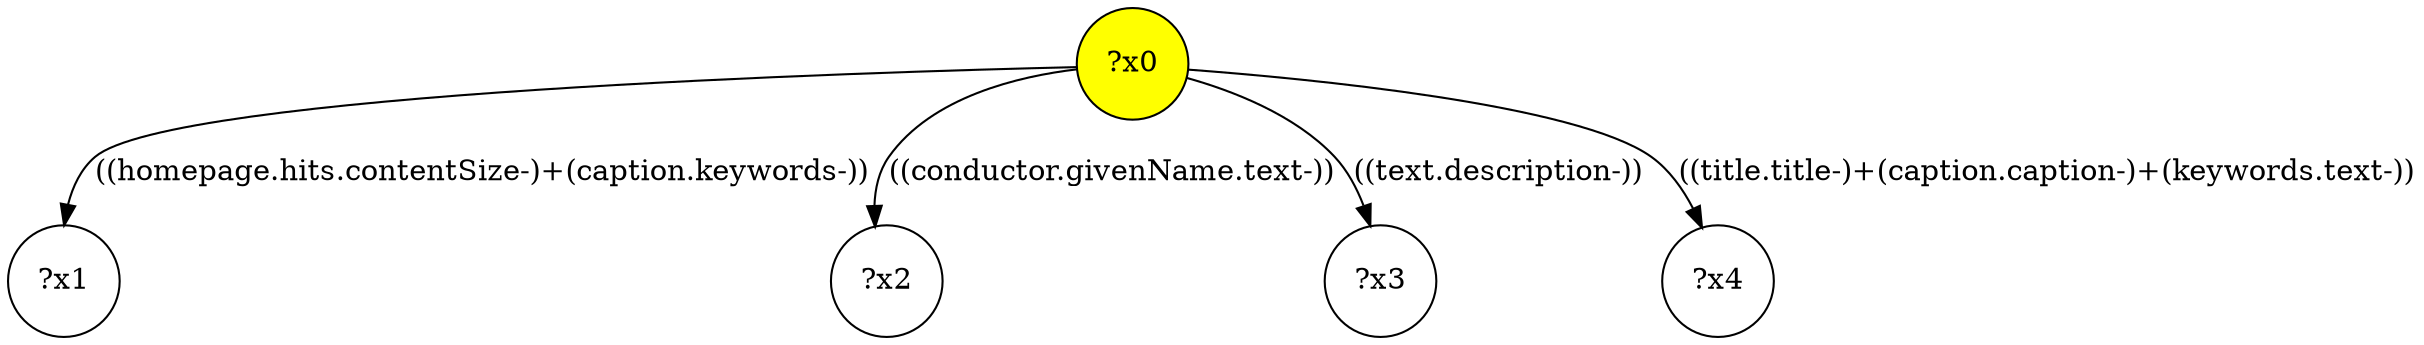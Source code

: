 digraph g {
	x0 [fillcolor="yellow", style="filled," shape=circle, label="?x0"];
	x1 [shape=circle, label="?x1"];
	x0 -> x1 [label="((homepage.hits.contentSize-)+(caption.keywords-))"];
	x2 [shape=circle, label="?x2"];
	x0 -> x2 [label="((conductor.givenName.text-))"];
	x3 [shape=circle, label="?x3"];
	x0 -> x3 [label="((text.description-))"];
	x4 [shape=circle, label="?x4"];
	x0 -> x4 [label="((title.title-)+(caption.caption-)+(keywords.text-))"];
}
